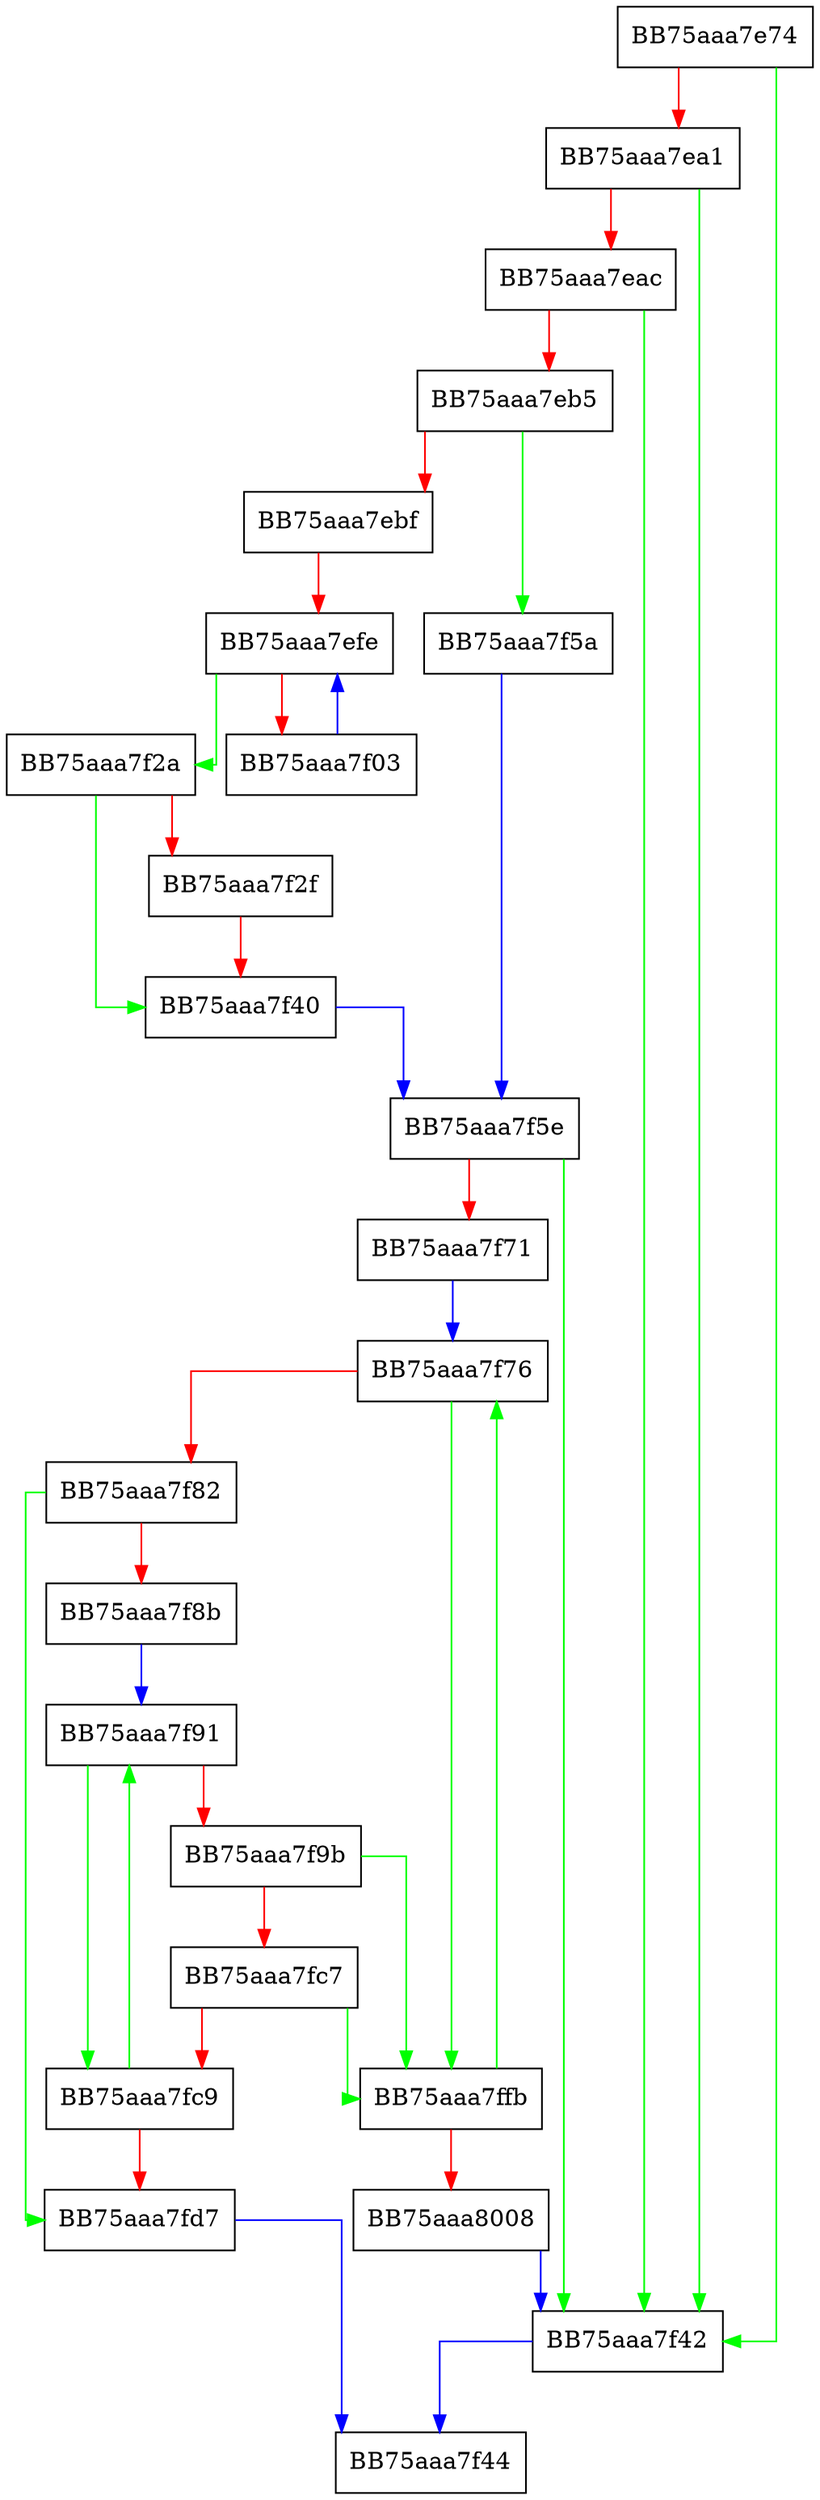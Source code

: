 digraph sigattr_EnvVarWCInfo {
  node [shape="box"];
  graph [splines=ortho];
  BB75aaa7e74 -> BB75aaa7f42 [color="green"];
  BB75aaa7e74 -> BB75aaa7ea1 [color="red"];
  BB75aaa7ea1 -> BB75aaa7f42 [color="green"];
  BB75aaa7ea1 -> BB75aaa7eac [color="red"];
  BB75aaa7eac -> BB75aaa7f42 [color="green"];
  BB75aaa7eac -> BB75aaa7eb5 [color="red"];
  BB75aaa7eb5 -> BB75aaa7f5a [color="green"];
  BB75aaa7eb5 -> BB75aaa7ebf [color="red"];
  BB75aaa7ebf -> BB75aaa7efe [color="red"];
  BB75aaa7efe -> BB75aaa7f2a [color="green"];
  BB75aaa7efe -> BB75aaa7f03 [color="red"];
  BB75aaa7f03 -> BB75aaa7efe [color="blue"];
  BB75aaa7f2a -> BB75aaa7f40 [color="green"];
  BB75aaa7f2a -> BB75aaa7f2f [color="red"];
  BB75aaa7f2f -> BB75aaa7f40 [color="red"];
  BB75aaa7f40 -> BB75aaa7f5e [color="blue"];
  BB75aaa7f42 -> BB75aaa7f44 [color="blue"];
  BB75aaa7f5a -> BB75aaa7f5e [color="blue"];
  BB75aaa7f5e -> BB75aaa7f42 [color="green"];
  BB75aaa7f5e -> BB75aaa7f71 [color="red"];
  BB75aaa7f71 -> BB75aaa7f76 [color="blue"];
  BB75aaa7f76 -> BB75aaa7ffb [color="green"];
  BB75aaa7f76 -> BB75aaa7f82 [color="red"];
  BB75aaa7f82 -> BB75aaa7fd7 [color="green"];
  BB75aaa7f82 -> BB75aaa7f8b [color="red"];
  BB75aaa7f8b -> BB75aaa7f91 [color="blue"];
  BB75aaa7f91 -> BB75aaa7fc9 [color="green"];
  BB75aaa7f91 -> BB75aaa7f9b [color="red"];
  BB75aaa7f9b -> BB75aaa7ffb [color="green"];
  BB75aaa7f9b -> BB75aaa7fc7 [color="red"];
  BB75aaa7fc7 -> BB75aaa7ffb [color="green"];
  BB75aaa7fc7 -> BB75aaa7fc9 [color="red"];
  BB75aaa7fc9 -> BB75aaa7f91 [color="green"];
  BB75aaa7fc9 -> BB75aaa7fd7 [color="red"];
  BB75aaa7fd7 -> BB75aaa7f44 [color="blue"];
  BB75aaa7ffb -> BB75aaa7f76 [color="green"];
  BB75aaa7ffb -> BB75aaa8008 [color="red"];
  BB75aaa8008 -> BB75aaa7f42 [color="blue"];
}